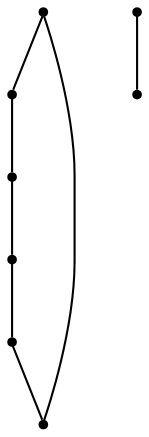 graph {
  node [shape=point,comment="{\"directed\":false,\"doi\":\"10.1007/978-3-642-11805-0_3\",\"figure\":\"6\"}"]

  v0 [pos="1322.295793417997,828.2489746440541"]
  v1 [pos="1127.2757841598154,772.478681564331"]
  v2 [pos="1294.462614831259,772.478681564331"]
  v3 [pos="1099.3800297936727,911.7793738972056"]
  v4 [pos="1294.462614831259,939.6645204370672"]
  v5 [pos="1155.1089627465535,688.9483459125865"]
  v6 [pos="1238.733681878378,989.8076790202747"]
  v7 [pos="1043.5885369677874,772.478681564331"]

  v0 -- v1 [id="-1",pos="1322.295793417997,828.2489746440541 1127.2757841598154,772.478681564331 1127.2757841598154,772.478681564331 1127.2757841598154,772.478681564331"]
  v7 -- v4 [id="-4",pos="1043.5885369677874,772.478681564331 1294.462614831259,939.6645204370672 1294.462614831259,939.6645204370672 1294.462614831259,939.6645204370672"]
  v3 -- v2 [id="-5",pos="1099.3800297936727,911.7793738972056 1294.462614831259,772.478681564331 1294.462614831259,772.478681564331 1294.462614831259,772.478681564331"]
  v1 -- v6 [id="-6",pos="1127.2757841598154,772.478681564331 1238.733681878378,989.8076790202747 1238.733681878378,989.8076790202747 1238.733681878378,989.8076790202747"]
  v5 -- v0 [id="-7",pos="1155.1089627465535,688.9483459125865 1322.295793417997,828.2489746440541 1322.295793417997,828.2489746440541 1322.295793417997,828.2489746440541"]
  v6 -- v7 [id="-10",pos="1238.733681878378,989.8076790202747 1043.5885369677874,772.478681564331 1043.5885369677874,772.478681564331 1043.5885369677874,772.478681564331"]
  v4 -- v5 [id="-11",pos="1294.462614831259,939.6645204370672 1155.1089627465535,688.9483459125865 1155.1089627465535,688.9483459125865 1155.1089627465535,688.9483459125865"]
}
